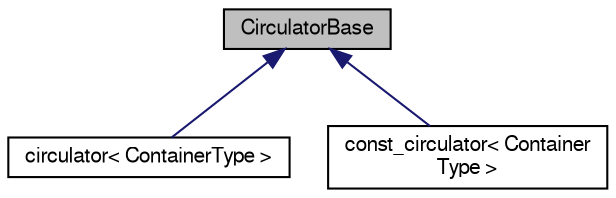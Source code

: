 digraph "CirculatorBase"
{
  bgcolor="transparent";
  edge [fontname="FreeSans",fontsize="10",labelfontname="FreeSans",labelfontsize="10"];
  node [fontname="FreeSans",fontsize="10",shape=record];
  Node0 [label="CirculatorBase",height=0.2,width=0.4,color="black", fillcolor="grey75", style="filled", fontcolor="black"];
  Node0 -> Node1 [dir="back",color="midnightblue",fontsize="10",style="solid",fontname="FreeSans"];
  Node1 [label="circulator\< ContainerType \>",height=0.2,width=0.4,color="black",URL="$a25654.html",tooltip="Walks over a container as if it were circular. The container must have the following members defined:..."];
  Node0 -> Node2 [dir="back",color="midnightblue",fontsize="10",style="solid",fontname="FreeSans"];
  Node2 [label="const_circulator\< Container\lType \>",height=0.2,width=0.4,color="black",URL="$a25662.html",tooltip="Walks over a container as if it were circular. The container must have the following members defined:..."];
}
